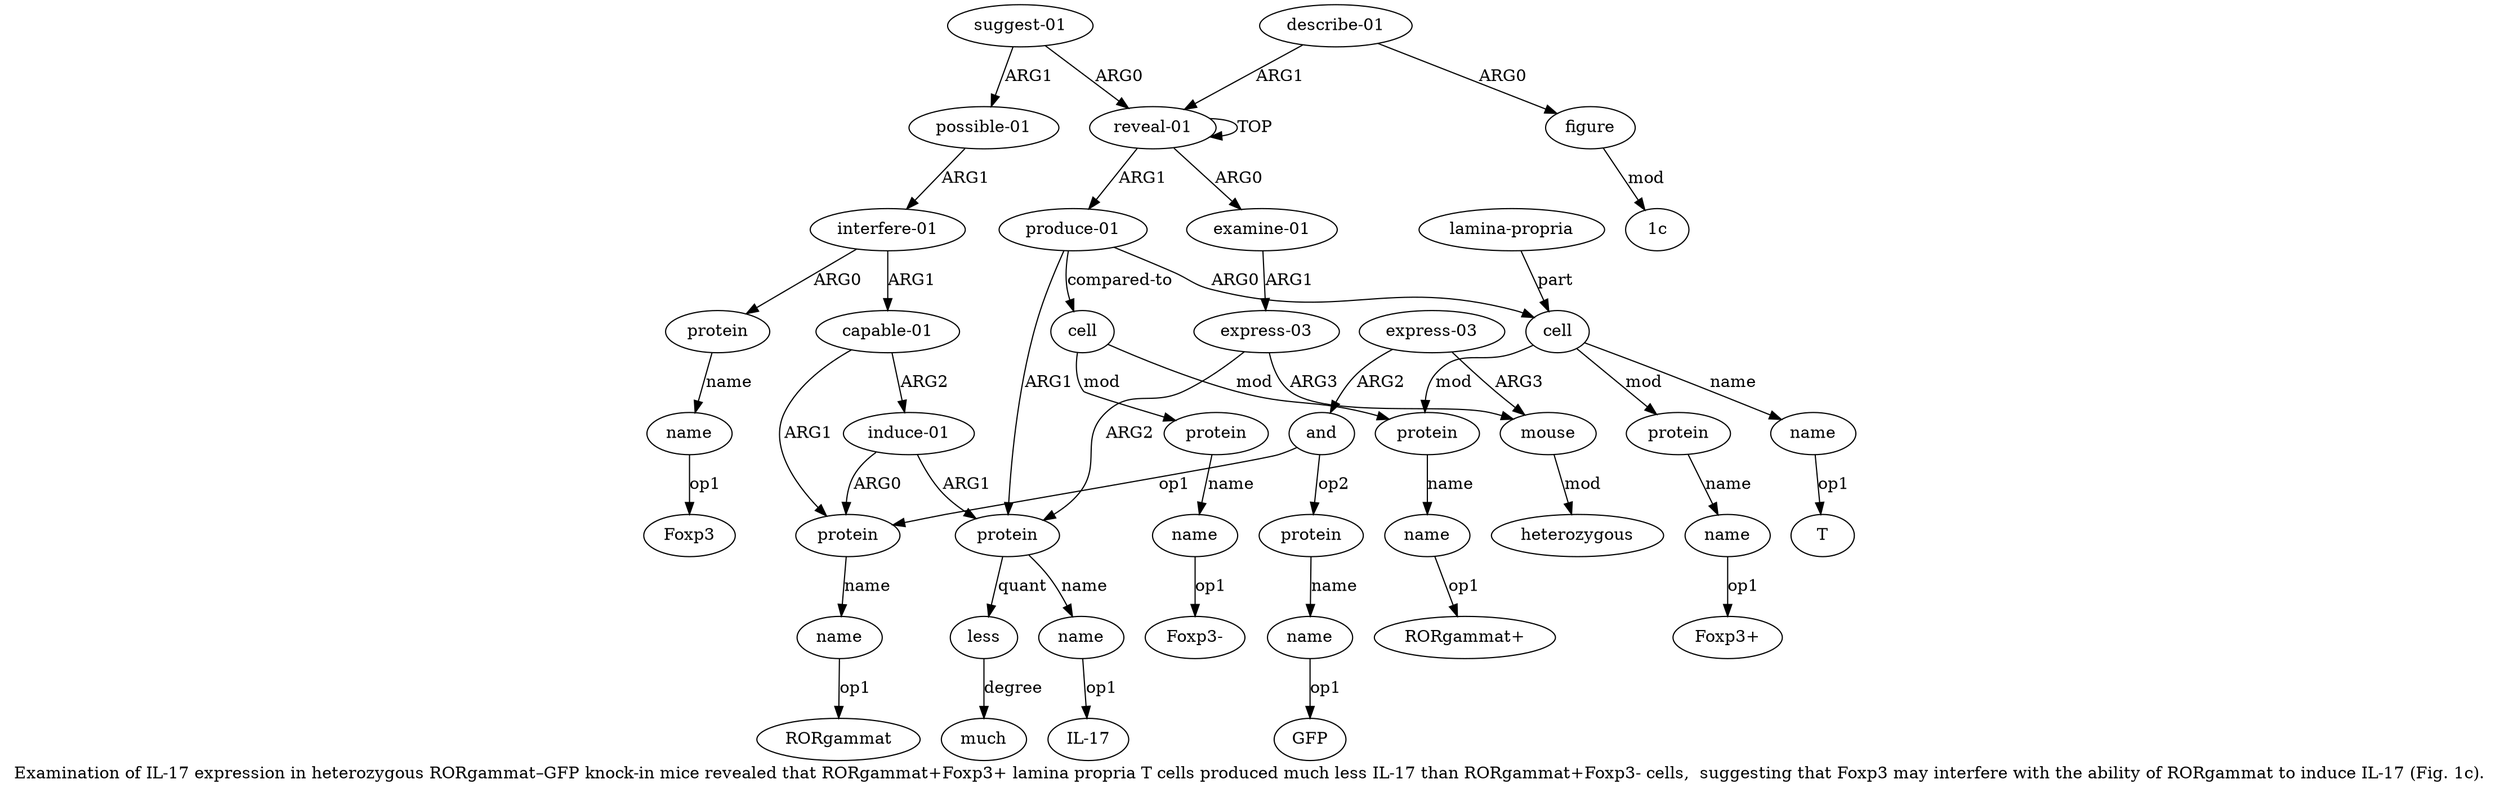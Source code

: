 digraph  {
	graph [label="Examination of IL-17 expression in heterozygous RORgammat–GFP knock-in mice revealed that RORgammat+Foxp3+ lamina propria T cells \
produced much less IL-17 than RORgammat+Foxp3- cells,  suggesting that Foxp3 may interfere with the ability of RORgammat to induce \
IL-17 (Fig. 1c)."];
	node [label="\N"];
	a20	 [color=black,
		gold_ind=20,
		gold_label=name,
		label=name,
		test_ind=20,
		test_label=name];
	"a20 IL-17"	 [color=black,
		gold_ind=-1,
		gold_label="IL-17",
		label="IL-17",
		test_ind=-1,
		test_label="IL-17"];
	a20 -> "a20 IL-17" [key=0,
	color=black,
	gold_label=op1,
	label=op1,
	test_label=op1];
a21 [color=black,
	gold_ind=21,
	gold_label=less,
	label=less,
	test_ind=21,
	test_label=less];
a22 [color=black,
	gold_ind=22,
	gold_label=much,
	label=much,
	test_ind=22,
	test_label=much];
a21 -> a22 [key=0,
color=black,
gold_label=degree,
label=degree,
test_label=degree];
a23 [color=black,
gold_ind=23,
gold_label=cell,
label=cell,
test_ind=23,
test_label=cell];
a24 [color=black,
gold_ind=24,
gold_label=protein,
label=protein,
test_ind=24,
test_label=protein];
a23 -> a24 [key=0,
color=black,
gold_label=mod,
label=mod,
test_label=mod];
a15 [color=black,
gold_ind=15,
gold_label=protein,
label=protein,
test_ind=15,
test_label=protein];
a23 -> a15 [key=0,
color=black,
gold_label=mod,
label=mod,
test_label=mod];
a25 [color=black,
gold_ind=25,
gold_label=name,
label=name,
test_ind=25,
test_label=name];
a24 -> a25 [key=0,
color=black,
gold_label=name,
label=name,
test_label=name];
"a25 Foxp3-" [color=black,
gold_ind=-1,
gold_label="Foxp3-",
label="Foxp3-",
test_ind=-1,
test_label="Foxp3-"];
a25 -> "a25 Foxp3-" [key=0,
color=black,
gold_label=op1,
label=op1,
test_label=op1];
a26 [color=black,
gold_ind=26,
gold_label="suggest-01",
label="suggest-01",
test_ind=26,
test_label="suggest-01"];
a27 [color=black,
gold_ind=27,
gold_label="possible-01",
label="possible-01",
test_ind=27,
test_label="possible-01"];
a26 -> a27 [key=0,
color=black,
gold_label=ARG1,
label=ARG1,
test_label=ARG1];
a0 [color=black,
gold_ind=0,
gold_label="reveal-01",
label="reveal-01",
test_ind=0,
test_label="reveal-01"];
a26 -> a0 [key=0,
color=black,
gold_label=ARG0,
label=ARG0,
test_label=ARG0];
a28 [color=black,
gold_ind=28,
gold_label="interfere-01",
label="interfere-01",
test_ind=28,
test_label="interfere-01"];
a27 -> a28 [key=0,
color=black,
gold_label=ARG1,
label=ARG1,
test_label=ARG1];
a29 [color=black,
gold_ind=29,
gold_label=protein,
label=protein,
test_ind=29,
test_label=protein];
a28 -> a29 [key=0,
color=black,
gold_label=ARG0,
label=ARG0,
test_label=ARG0];
a31 [color=black,
gold_ind=31,
gold_label="capable-01",
label="capable-01",
test_ind=31,
test_label="capable-01"];
a28 -> a31 [key=0,
color=black,
gold_label=ARG1,
label=ARG1,
test_label=ARG1];
a30 [color=black,
gold_ind=30,
gold_label=name,
label=name,
test_ind=30,
test_label=name];
a29 -> a30 [key=0,
color=black,
gold_label=name,
label=name,
test_label=name];
a32 [color=black,
gold_ind=32,
gold_label="induce-01",
label="induce-01",
test_ind=32,
test_label="induce-01"];
a31 -> a32 [key=0,
color=black,
gold_label=ARG2,
label=ARG2,
test_label=ARG2];
a7 [color=black,
gold_ind=7,
gold_label=protein,
label=protein,
test_ind=7,
test_label=protein];
a31 -> a7 [key=0,
color=black,
gold_label=ARG1,
label=ARG1,
test_label=ARG1];
"a30 Foxp3" [color=black,
gold_ind=-1,
gold_label=Foxp3,
label=Foxp3,
test_ind=-1,
test_label=Foxp3];
a30 -> "a30 Foxp3" [key=0,
color=black,
gold_label=op1,
label=op1,
test_label=op1];
"a16 RORgammat+" [color=black,
gold_ind=-1,
gold_label="RORgammat+",
label="RORgammat+",
test_ind=-1,
test_label="RORgammat+"];
"a13 T" [color=black,
gold_ind=-1,
gold_label=T,
label=T,
test_ind=-1,
test_label=T];
a33 [color=black,
gold_ind=33,
gold_label="describe-01",
label="describe-01",
test_ind=33,
test_label="describe-01"];
a34 [color=black,
gold_ind=34,
gold_label=figure,
label=figure,
test_ind=34,
test_label=figure];
a33 -> a34 [key=0,
color=black,
gold_label=ARG0,
label=ARG0,
test_label=ARG0];
a33 -> a0 [key=0,
color=black,
gold_label=ARG1,
label=ARG1,
test_label=ARG1];
"a34 1c" [color=black,
gold_ind=-1,
gold_label="1c",
label="1c",
test_ind=-1,
test_label="1c"];
a34 -> "a34 1c" [key=0,
color=black,
gold_label=mod,
label=mod,
test_label=mod];
"a8 RORgammat" [color=black,
gold_ind=-1,
gold_label=RORgammat,
label=RORgammat,
test_ind=-1,
test_label=RORgammat];
"a10 GFP" [color=black,
gold_ind=-1,
gold_label=GFP,
label=GFP,
test_ind=-1,
test_label=GFP];
a19 [color=black,
gold_ind=19,
gold_label=protein,
label=protein,
test_ind=19,
test_label=protein];
a32 -> a19 [key=0,
color=black,
gold_label=ARG1,
label=ARG1,
test_label=ARG1];
a32 -> a7 [key=0,
color=black,
gold_label=ARG0,
label=ARG0,
test_label=ARG0];
a16 [color=black,
gold_ind=16,
gold_label=name,
label=name,
test_ind=16,
test_label=name];
a15 -> a16 [key=0,
color=black,
gold_label=name,
label=name,
test_label=name];
a14 [color=black,
gold_ind=14,
gold_label="lamina-propria",
label="lamina-propria",
test_ind=14,
test_label="lamina-propria"];
a12 [color=black,
gold_ind=12,
gold_label=cell,
label=cell,
test_ind=12,
test_label=cell];
a14 -> a12 [key=0,
color=black,
gold_label=part,
label=part,
test_label=part];
a17 [color=black,
gold_ind=17,
gold_label=protein,
label=protein,
test_ind=17,
test_label=protein];
a18 [color=black,
gold_ind=18,
gold_label=name,
label=name,
test_ind=18,
test_label=name];
a17 -> a18 [key=0,
color=black,
gold_label=name,
label=name,
test_label=name];
a16 -> "a16 RORgammat+" [key=0,
color=black,
gold_label=op1,
label=op1,
test_label=op1];
a11 [color=black,
gold_ind=11,
gold_label="produce-01",
label="produce-01",
test_ind=11,
test_label="produce-01"];
a11 -> a23 [key=0,
color=black,
gold_label="compared-to",
label="compared-to",
test_label="compared-to"];
a11 -> a12 [key=0,
color=black,
gold_label=ARG0,
label=ARG0,
test_label=ARG0];
a11 -> a19 [key=0,
color=black,
gold_label=ARG1,
label=ARG1,
test_label=ARG1];
a10 [color=black,
gold_ind=10,
gold_label=name,
label=name,
test_ind=10,
test_label=name];
a10 -> "a10 GFP" [key=0,
color=black,
gold_label=op1,
label=op1,
test_label=op1];
a13 [color=black,
gold_ind=13,
gold_label=name,
label=name,
test_ind=13,
test_label=name];
a13 -> "a13 T" [key=0,
color=black,
gold_label=op1,
label=op1,
test_label=op1];
a12 -> a15 [key=0,
color=black,
gold_label=mod,
label=mod,
test_label=mod];
a12 -> a17 [key=0,
color=black,
gold_label=mod,
label=mod,
test_label=mod];
a12 -> a13 [key=0,
color=black,
gold_label=name,
label=name,
test_label=name];
a19 -> a20 [key=0,
color=black,
gold_label=name,
label=name,
test_label=name];
a19 -> a21 [key=0,
color=black,
gold_label=quant,
label=quant,
test_label=quant];
"a18 Foxp3+" [color=black,
gold_ind=-1,
gold_label="Foxp3+",
label="Foxp3+",
test_ind=-1,
test_label="Foxp3+"];
a18 -> "a18 Foxp3+" [key=0,
color=black,
gold_label=op1,
label=op1,
test_label=op1];
a1 [color=black,
gold_ind=1,
gold_label="examine-01",
label="examine-01",
test_ind=1,
test_label="examine-01"];
a2 [color=black,
gold_ind=2,
gold_label="express-03",
label="express-03",
test_ind=2,
test_label="express-03"];
a1 -> a2 [key=0,
color=black,
gold_label=ARG1,
label=ARG1,
test_label=ARG1];
a0 -> a11 [key=0,
color=black,
gold_label=ARG1,
label=ARG1,
test_label=ARG1];
a0 -> a1 [key=0,
color=black,
gold_label=ARG0,
label=ARG0,
test_label=ARG0];
a0 -> a0 [key=0,
color=black,
gold_label=TOP,
label=TOP,
test_label=TOP];
a3 [color=black,
gold_ind=3,
gold_label=mouse,
label=mouse,
test_ind=3,
test_label=mouse];
a4 [color=black,
gold_ind=4,
gold_label=heterozygous,
label=heterozygous,
test_ind=4,
test_label=heterozygous];
a3 -> a4 [key=0,
color=black,
gold_label=mod,
label=mod,
test_label=mod];
a2 -> a19 [key=0,
color=black,
gold_label=ARG2,
label=ARG2,
test_label=ARG2];
a2 -> a3 [key=0,
color=black,
gold_label=ARG3,
label=ARG3,
test_label=ARG3];
a5 [color=black,
gold_ind=5,
gold_label="express-03",
label="express-03",
test_ind=5,
test_label="express-03"];
a5 -> a3 [key=0,
color=black,
gold_label=ARG3,
label=ARG3,
test_label=ARG3];
a6 [color=black,
gold_ind=6,
gold_label=and,
label=and,
test_ind=6,
test_label=and];
a5 -> a6 [key=0,
color=black,
gold_label=ARG2,
label=ARG2,
test_label=ARG2];
a8 [color=black,
gold_ind=8,
gold_label=name,
label=name,
test_ind=8,
test_label=name];
a7 -> a8 [key=0,
color=black,
gold_label=name,
label=name,
test_label=name];
a6 -> a7 [key=0,
color=black,
gold_label=op1,
label=op1,
test_label=op1];
a9 [color=black,
gold_ind=9,
gold_label=protein,
label=protein,
test_ind=9,
test_label=protein];
a6 -> a9 [key=0,
color=black,
gold_label=op2,
label=op2,
test_label=op2];
a9 -> a10 [key=0,
color=black,
gold_label=name,
label=name,
test_label=name];
a8 -> "a8 RORgammat" [key=0,
color=black,
gold_label=op1,
label=op1,
test_label=op1];
}
